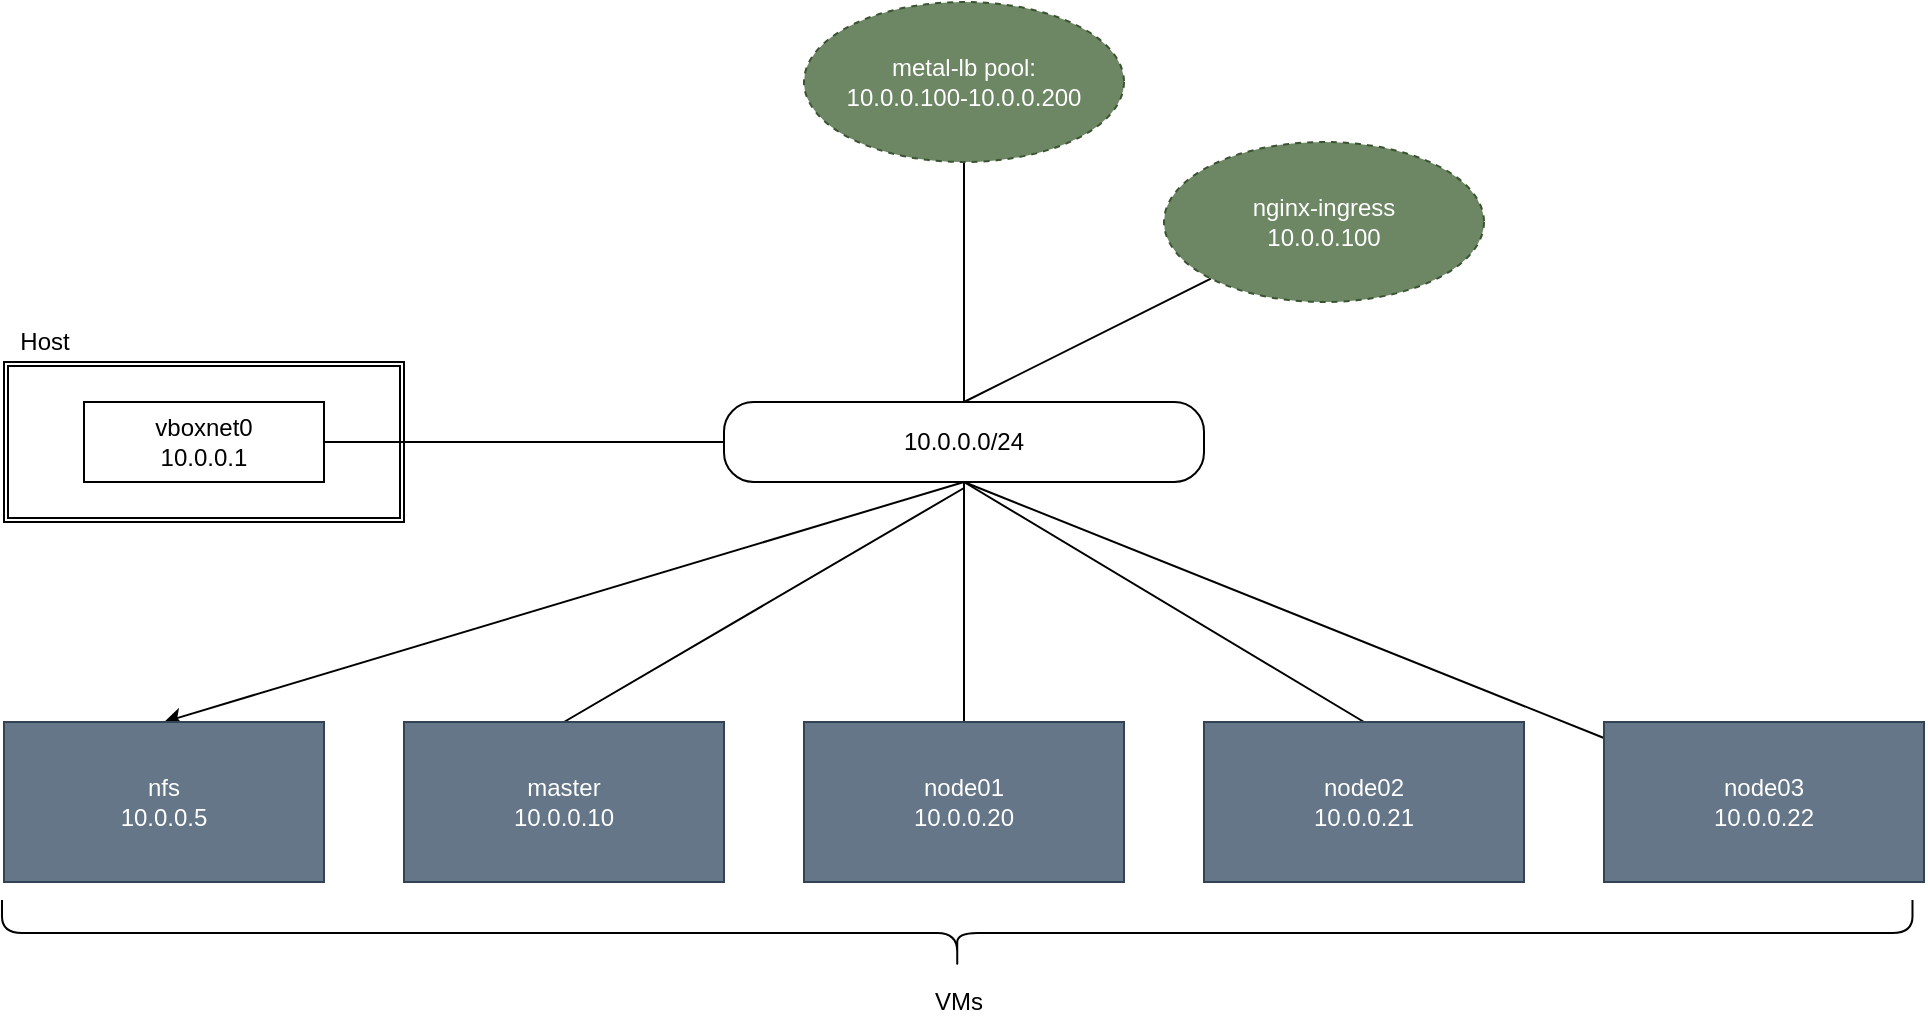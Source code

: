 <mxfile version="13.1.3">
    <diagram id="rTpnEa-E7jjdDennPdET" name="Page-1">
        <mxGraphModel dx="1183" dy="525" grid="1" gridSize="10" guides="1" tooltips="1" connect="1" arrows="1" fold="1" page="0" pageScale="1" pageWidth="850" pageHeight="1100" background="none" math="0" shadow="0">
            <root>
                <mxCell id="0"/>
                <mxCell id="1" parent="0"/>
                <mxCell id="3" value="" style="shape=ext;double=1;rounded=0;whiteSpace=wrap;html=1;" parent="1" vertex="1">
                    <mxGeometry x="40" y="220" width="200" height="80" as="geometry"/>
                </mxCell>
                <mxCell id="tvJjY-yOOGK8GcRBC_pJ-7" style="rounded=0;orthogonalLoop=1;jettySize=auto;html=1;exitX=0.5;exitY=0;exitDx=0;exitDy=0;endArrow=none;endFill=0;" parent="1" source="tvJjY-yOOGK8GcRBC_pJ-2" edge="1">
                    <mxGeometry relative="1" as="geometry">
                        <mxPoint x="520" y="283" as="targetPoint"/>
                    </mxGeometry>
                </mxCell>
                <mxCell id="tvJjY-yOOGK8GcRBC_pJ-2" value="master&lt;br&gt;10.0.0.10" style="rounded=0;whiteSpace=wrap;html=1;fillColor=#647687;strokeColor=#314354;fontColor=#ffffff;" parent="1" vertex="1">
                    <mxGeometry x="240" y="400" width="160" height="80" as="geometry"/>
                </mxCell>
                <mxCell id="tvJjY-yOOGK8GcRBC_pJ-8" style="rounded=0;orthogonalLoop=1;jettySize=auto;html=1;exitX=0.5;exitY=0;exitDx=0;exitDy=0;entryX=0.5;entryY=1;entryDx=0;entryDy=0;endArrow=none;endFill=0;" parent="1" source="tvJjY-yOOGK8GcRBC_pJ-3" target="tvJjY-yOOGK8GcRBC_pJ-5" edge="1">
                    <mxGeometry relative="1" as="geometry"/>
                </mxCell>
                <mxCell id="tvJjY-yOOGK8GcRBC_pJ-3" value="node01&lt;br&gt;10.0.0.20" style="rounded=0;whiteSpace=wrap;html=1;fillColor=#647687;strokeColor=#314354;fontColor=#ffffff;" parent="1" vertex="1">
                    <mxGeometry x="440" y="400" width="160" height="80" as="geometry"/>
                </mxCell>
                <mxCell id="tvJjY-yOOGK8GcRBC_pJ-9" style="rounded=0;orthogonalLoop=1;jettySize=auto;html=1;exitX=0.5;exitY=0;exitDx=0;exitDy=0;endArrow=none;endFill=0;entryX=0.5;entryY=1;entryDx=0;entryDy=0;" parent="1" source="tvJjY-yOOGK8GcRBC_pJ-4" edge="1" target="tvJjY-yOOGK8GcRBC_pJ-5">
                    <mxGeometry relative="1" as="geometry">
                        <mxPoint x="580" y="280" as="targetPoint"/>
                    </mxGeometry>
                </mxCell>
                <mxCell id="tvJjY-yOOGK8GcRBC_pJ-4" value="node02&lt;br&gt;10.0.0.21" style="rounded=0;whiteSpace=wrap;html=1;fillColor=#647687;strokeColor=#314354;fontColor=#ffffff;" parent="1" vertex="1">
                    <mxGeometry x="640" y="400" width="160" height="80" as="geometry"/>
                </mxCell>
                <mxCell id="6" style="rounded=0;orthogonalLoop=1;jettySize=auto;html=1;exitX=0.5;exitY=1;exitDx=0;exitDy=0;entryX=0.5;entryY=0;entryDx=0;entryDy=0;" parent="1" source="tvJjY-yOOGK8GcRBC_pJ-5" target="5" edge="1">
                    <mxGeometry relative="1" as="geometry"/>
                </mxCell>
                <mxCell id="11" style="rounded=0;orthogonalLoop=1;jettySize=auto;html=1;exitX=0.5;exitY=0;exitDx=0;exitDy=0;entryX=0;entryY=1;entryDx=0;entryDy=0;endArrow=none;endFill=0;" parent="1" source="tvJjY-yOOGK8GcRBC_pJ-5" target="10" edge="1">
                    <mxGeometry relative="1" as="geometry"/>
                </mxCell>
                <mxCell id="19" style="rounded=0;orthogonalLoop=1;jettySize=auto;html=1;exitX=0.5;exitY=1;exitDx=0;exitDy=0;endArrow=none;endFill=0;" parent="1" source="tvJjY-yOOGK8GcRBC_pJ-5" target="18" edge="1">
                    <mxGeometry relative="1" as="geometry"/>
                </mxCell>
                <mxCell id="tvJjY-yOOGK8GcRBC_pJ-5" value="10.0.0.0/24" style="rounded=1;whiteSpace=wrap;html=1;arcSize=37;" parent="1" vertex="1">
                    <mxGeometry x="400" y="240" width="240" height="40" as="geometry"/>
                </mxCell>
                <mxCell id="tvJjY-yOOGK8GcRBC_pJ-10" style="rounded=0;orthogonalLoop=1;jettySize=auto;html=1;exitX=1;exitY=0.5;exitDx=0;exitDy=0;entryX=0;entryY=0.5;entryDx=0;entryDy=0;endArrow=none;endFill=0;" parent="1" source="tvJjY-yOOGK8GcRBC_pJ-6" target="tvJjY-yOOGK8GcRBC_pJ-5" edge="1">
                    <mxGeometry relative="1" as="geometry"/>
                </mxCell>
                <mxCell id="tvJjY-yOOGK8GcRBC_pJ-6" value="vboxnet0&lt;br&gt;10.0.0.1" style="rounded=0;whiteSpace=wrap;html=1;" parent="1" vertex="1">
                    <mxGeometry x="80" y="240" width="120" height="40" as="geometry"/>
                </mxCell>
                <mxCell id="2" style="rounded=0;orthogonalLoop=1;jettySize=auto;html=1;exitX=0.5;exitY=1;exitDx=0;exitDy=0;entryX=0.5;entryY=0;entryDx=0;entryDy=0;startArrow=none;startFill=0;endArrow=none;endFill=0;" parent="1" source="tvJjY-yOOGK8GcRBC_pJ-11" target="tvJjY-yOOGK8GcRBC_pJ-5" edge="1">
                    <mxGeometry relative="1" as="geometry"/>
                </mxCell>
                <mxCell id="tvJjY-yOOGK8GcRBC_pJ-11" value="metal-lb pool:&lt;br&gt;10.0.0.100-10.0.0.200" style="ellipse;whiteSpace=wrap;html=1;dashed=1;fillColor=#6d8764;strokeColor=#3A5431;fontColor=#ffffff;" parent="1" vertex="1">
                    <mxGeometry x="440" y="40" width="160" height="80" as="geometry"/>
                </mxCell>
                <mxCell id="4" value="Host" style="text;html=1;align=center;verticalAlign=middle;resizable=0;points=[];autosize=1;" parent="1" vertex="1">
                    <mxGeometry x="40" y="200" width="40" height="20" as="geometry"/>
                </mxCell>
                <mxCell id="5" value="nfs&lt;br&gt;10.0.0.5" style="rounded=0;whiteSpace=wrap;html=1;fillColor=#647687;strokeColor=#314354;fontColor=#ffffff;" parent="1" vertex="1">
                    <mxGeometry x="40" y="400" width="160" height="80" as="geometry"/>
                </mxCell>
                <mxCell id="10" value="nginx-ingress&lt;br&gt;10.0.0.100" style="ellipse;whiteSpace=wrap;html=1;dashed=1;fillColor=#6d8764;strokeColor=#3A5431;fontColor=#ffffff;" parent="1" vertex="1">
                    <mxGeometry x="620" y="110" width="160" height="80" as="geometry"/>
                </mxCell>
                <mxCell id="12" value="" style="shape=curlyBracket;whiteSpace=wrap;html=1;rounded=1;rotation=-90;size=0.529;" parent="1" vertex="1">
                    <mxGeometry x="499.12" y="28.88" width="35" height="955.25" as="geometry"/>
                </mxCell>
                <mxCell id="16" value="VMs" style="text;html=1;align=center;verticalAlign=middle;resizable=0;points=[];autosize=1;" parent="1" vertex="1">
                    <mxGeometry x="496.62" y="530" width="40" height="20" as="geometry"/>
                </mxCell>
                <mxCell id="18" value="node03&lt;br&gt;10.0.0.22" style="rounded=0;whiteSpace=wrap;html=1;fillColor=#647687;strokeColor=#314354;fontColor=#ffffff;" parent="1" vertex="1">
                    <mxGeometry x="840" y="400" width="160" height="80" as="geometry"/>
                </mxCell>
            </root>
        </mxGraphModel>
    </diagram>
</mxfile>

